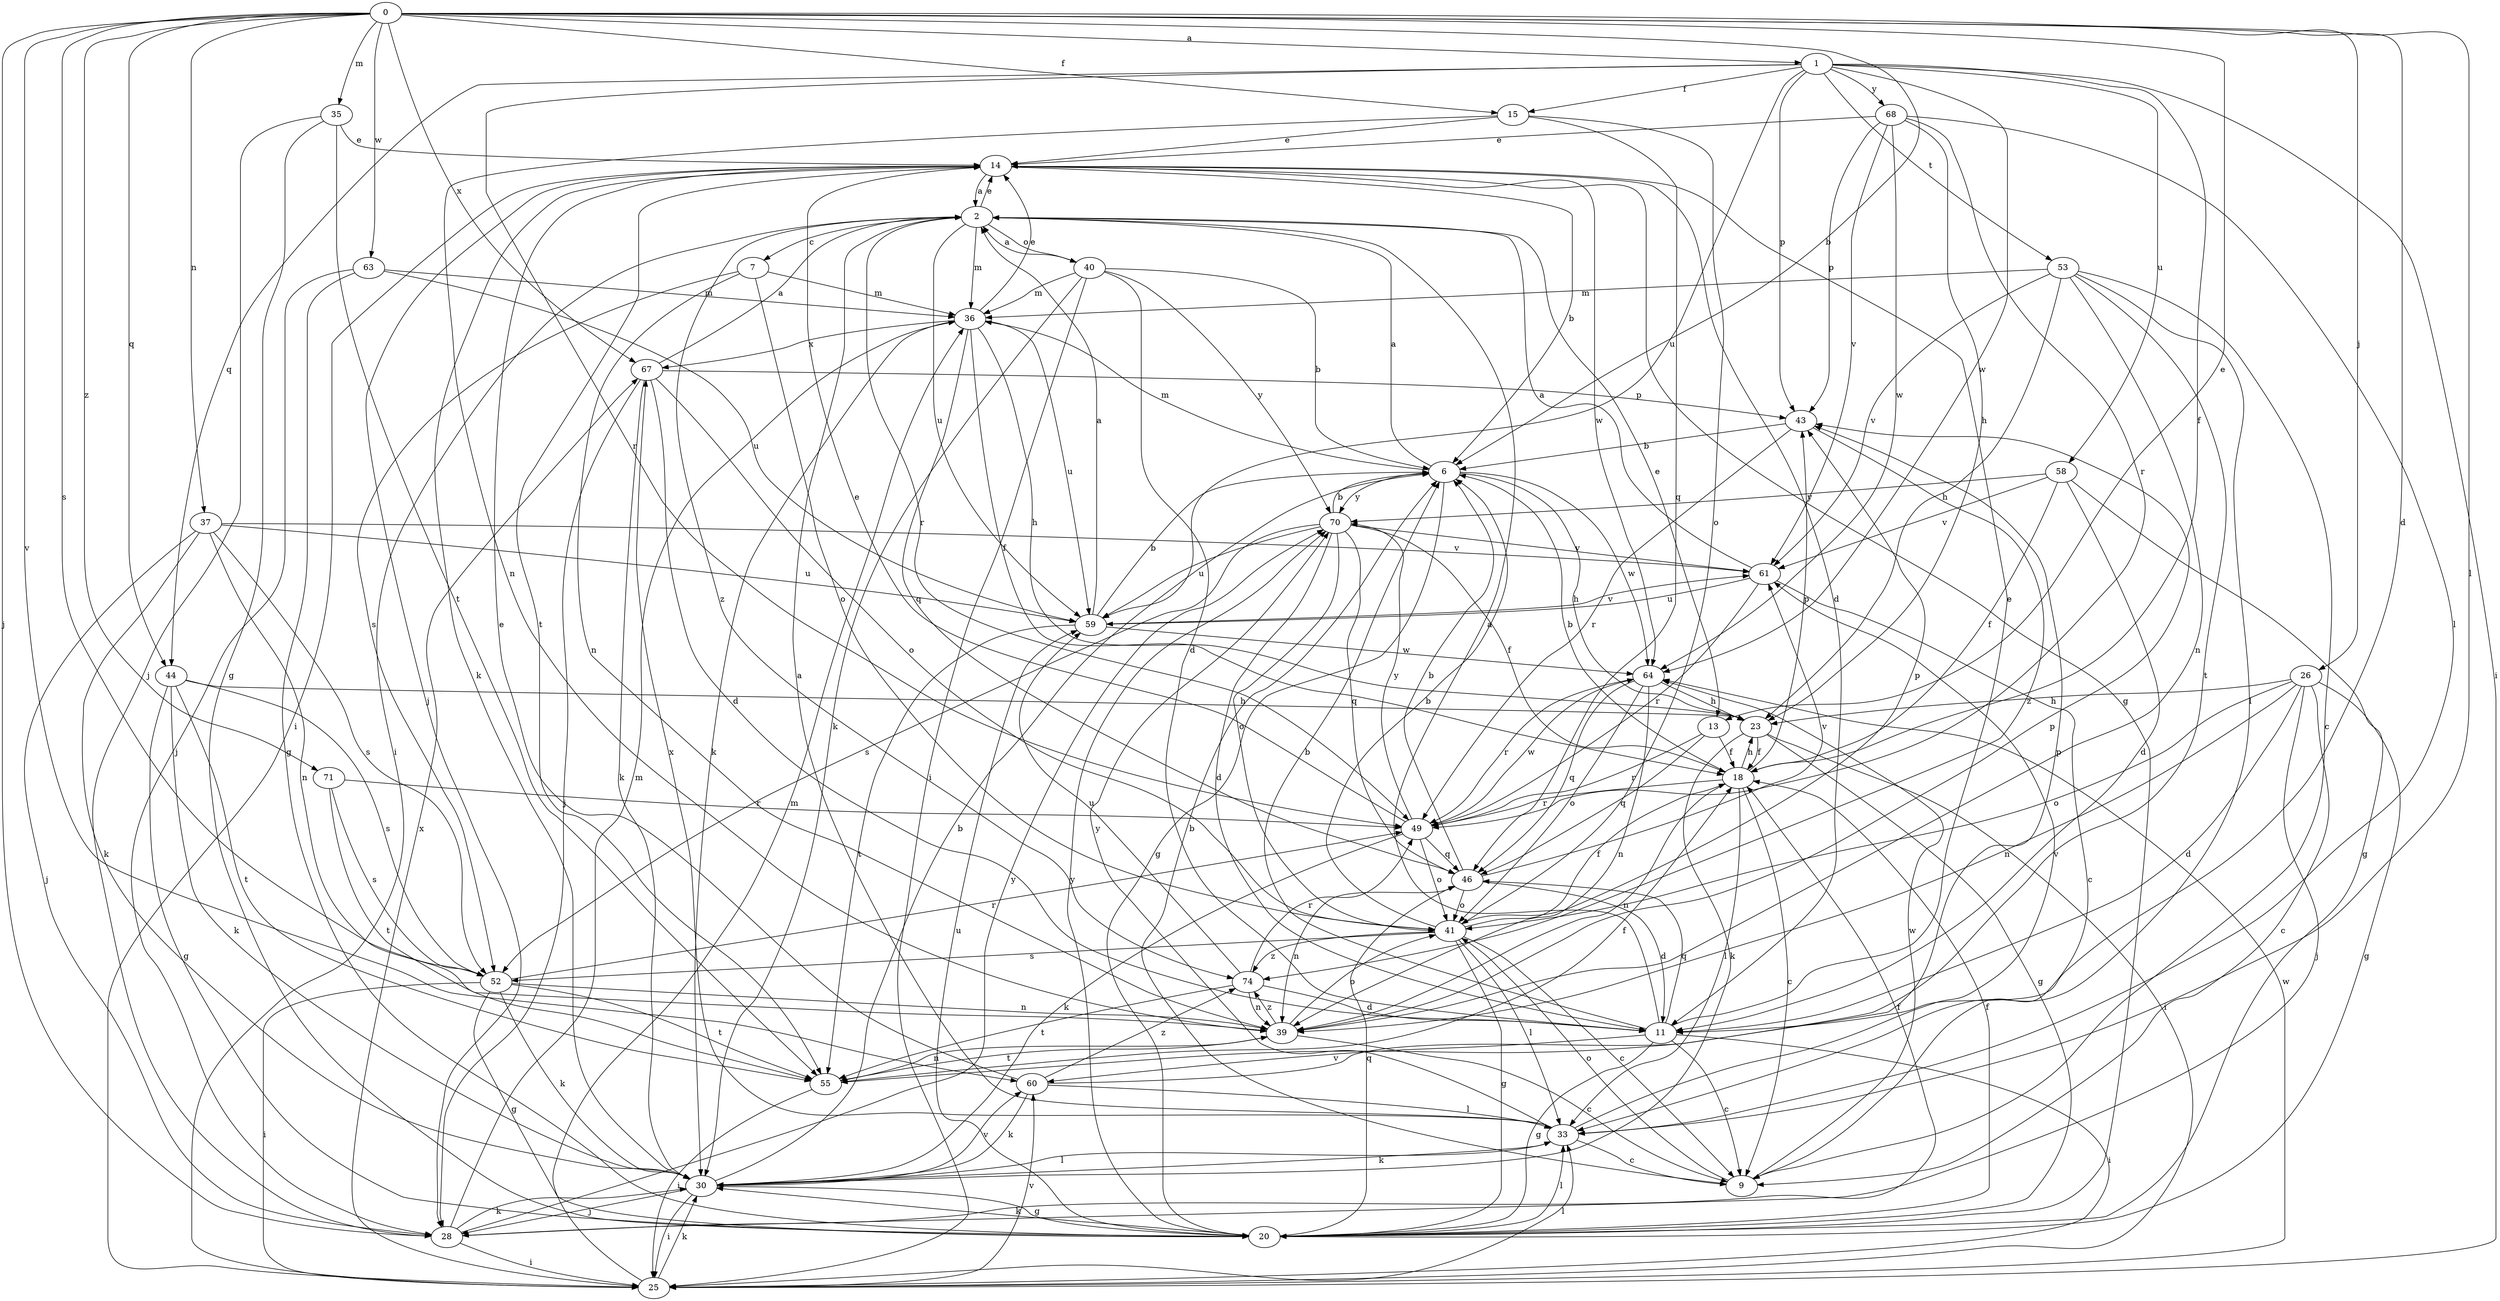 strict digraph  {
0;
1;
2;
6;
7;
9;
11;
13;
14;
15;
18;
20;
23;
25;
26;
28;
30;
33;
35;
36;
37;
39;
40;
41;
43;
44;
46;
49;
52;
53;
55;
58;
59;
60;
61;
63;
64;
67;
68;
70;
71;
74;
0 -> 1  [label=a];
0 -> 6  [label=b];
0 -> 11  [label=d];
0 -> 13  [label=e];
0 -> 15  [label=f];
0 -> 26  [label=j];
0 -> 28  [label=j];
0 -> 33  [label=l];
0 -> 35  [label=m];
0 -> 37  [label=n];
0 -> 44  [label=q];
0 -> 52  [label=s];
0 -> 60  [label=v];
0 -> 63  [label=w];
0 -> 67  [label=x];
0 -> 71  [label=z];
1 -> 15  [label=f];
1 -> 18  [label=f];
1 -> 25  [label=i];
1 -> 43  [label=p];
1 -> 44  [label=q];
1 -> 49  [label=r];
1 -> 53  [label=t];
1 -> 58  [label=u];
1 -> 59  [label=u];
1 -> 64  [label=w];
1 -> 68  [label=y];
2 -> 7  [label=c];
2 -> 13  [label=e];
2 -> 14  [label=e];
2 -> 25  [label=i];
2 -> 36  [label=m];
2 -> 40  [label=o];
2 -> 49  [label=r];
2 -> 59  [label=u];
2 -> 74  [label=z];
6 -> 2  [label=a];
6 -> 20  [label=g];
6 -> 23  [label=h];
6 -> 36  [label=m];
6 -> 64  [label=w];
6 -> 70  [label=y];
7 -> 36  [label=m];
7 -> 39  [label=n];
7 -> 41  [label=o];
7 -> 52  [label=s];
9 -> 6  [label=b];
9 -> 41  [label=o];
9 -> 64  [label=w];
11 -> 2  [label=a];
11 -> 6  [label=b];
11 -> 9  [label=c];
11 -> 14  [label=e];
11 -> 20  [label=g];
11 -> 25  [label=i];
11 -> 46  [label=q];
11 -> 60  [label=v];
13 -> 18  [label=f];
13 -> 46  [label=q];
13 -> 49  [label=r];
14 -> 2  [label=a];
14 -> 6  [label=b];
14 -> 11  [label=d];
14 -> 20  [label=g];
14 -> 25  [label=i];
14 -> 28  [label=j];
14 -> 30  [label=k];
14 -> 55  [label=t];
14 -> 64  [label=w];
15 -> 14  [label=e];
15 -> 39  [label=n];
15 -> 41  [label=o];
15 -> 46  [label=q];
18 -> 6  [label=b];
18 -> 9  [label=c];
18 -> 23  [label=h];
18 -> 33  [label=l];
18 -> 39  [label=n];
18 -> 43  [label=p];
18 -> 49  [label=r];
20 -> 18  [label=f];
20 -> 30  [label=k];
20 -> 33  [label=l];
20 -> 46  [label=q];
20 -> 59  [label=u];
20 -> 70  [label=y];
23 -> 18  [label=f];
23 -> 20  [label=g];
23 -> 25  [label=i];
23 -> 30  [label=k];
25 -> 30  [label=k];
25 -> 33  [label=l];
25 -> 36  [label=m];
25 -> 60  [label=v];
25 -> 64  [label=w];
25 -> 67  [label=x];
26 -> 9  [label=c];
26 -> 11  [label=d];
26 -> 20  [label=g];
26 -> 23  [label=h];
26 -> 28  [label=j];
26 -> 39  [label=n];
26 -> 41  [label=o];
28 -> 18  [label=f];
28 -> 25  [label=i];
28 -> 30  [label=k];
28 -> 36  [label=m];
28 -> 70  [label=y];
30 -> 6  [label=b];
30 -> 20  [label=g];
30 -> 25  [label=i];
30 -> 28  [label=j];
30 -> 33  [label=l];
30 -> 60  [label=v];
33 -> 2  [label=a];
33 -> 9  [label=c];
33 -> 30  [label=k];
33 -> 61  [label=v];
33 -> 67  [label=x];
33 -> 70  [label=y];
35 -> 14  [label=e];
35 -> 20  [label=g];
35 -> 28  [label=j];
35 -> 55  [label=t];
36 -> 14  [label=e];
36 -> 18  [label=f];
36 -> 23  [label=h];
36 -> 30  [label=k];
36 -> 46  [label=q];
36 -> 59  [label=u];
36 -> 67  [label=x];
37 -> 28  [label=j];
37 -> 30  [label=k];
37 -> 39  [label=n];
37 -> 52  [label=s];
37 -> 59  [label=u];
37 -> 61  [label=v];
39 -> 9  [label=c];
39 -> 41  [label=o];
39 -> 43  [label=p];
39 -> 55  [label=t];
39 -> 74  [label=z];
40 -> 2  [label=a];
40 -> 6  [label=b];
40 -> 11  [label=d];
40 -> 25  [label=i];
40 -> 30  [label=k];
40 -> 36  [label=m];
40 -> 70  [label=y];
41 -> 6  [label=b];
41 -> 9  [label=c];
41 -> 18  [label=f];
41 -> 20  [label=g];
41 -> 33  [label=l];
41 -> 43  [label=p];
41 -> 52  [label=s];
41 -> 74  [label=z];
43 -> 6  [label=b];
43 -> 49  [label=r];
43 -> 74  [label=z];
44 -> 20  [label=g];
44 -> 23  [label=h];
44 -> 30  [label=k];
44 -> 52  [label=s];
44 -> 55  [label=t];
46 -> 6  [label=b];
46 -> 11  [label=d];
46 -> 39  [label=n];
46 -> 41  [label=o];
46 -> 61  [label=v];
49 -> 14  [label=e];
49 -> 30  [label=k];
49 -> 41  [label=o];
49 -> 46  [label=q];
49 -> 64  [label=w];
49 -> 70  [label=y];
52 -> 20  [label=g];
52 -> 25  [label=i];
52 -> 30  [label=k];
52 -> 39  [label=n];
52 -> 49  [label=r];
52 -> 55  [label=t];
53 -> 9  [label=c];
53 -> 23  [label=h];
53 -> 33  [label=l];
53 -> 36  [label=m];
53 -> 39  [label=n];
53 -> 55  [label=t];
53 -> 61  [label=v];
55 -> 18  [label=f];
55 -> 25  [label=i];
55 -> 39  [label=n];
58 -> 11  [label=d];
58 -> 18  [label=f];
58 -> 20  [label=g];
58 -> 61  [label=v];
58 -> 70  [label=y];
59 -> 2  [label=a];
59 -> 6  [label=b];
59 -> 55  [label=t];
59 -> 61  [label=v];
59 -> 64  [label=w];
60 -> 14  [label=e];
60 -> 30  [label=k];
60 -> 33  [label=l];
60 -> 43  [label=p];
60 -> 74  [label=z];
61 -> 2  [label=a];
61 -> 9  [label=c];
61 -> 49  [label=r];
61 -> 59  [label=u];
63 -> 20  [label=g];
63 -> 28  [label=j];
63 -> 36  [label=m];
63 -> 59  [label=u];
64 -> 23  [label=h];
64 -> 39  [label=n];
64 -> 41  [label=o];
64 -> 46  [label=q];
64 -> 49  [label=r];
67 -> 2  [label=a];
67 -> 11  [label=d];
67 -> 28  [label=j];
67 -> 30  [label=k];
67 -> 41  [label=o];
67 -> 43  [label=p];
68 -> 14  [label=e];
68 -> 23  [label=h];
68 -> 33  [label=l];
68 -> 43  [label=p];
68 -> 49  [label=r];
68 -> 61  [label=v];
68 -> 64  [label=w];
70 -> 6  [label=b];
70 -> 11  [label=d];
70 -> 18  [label=f];
70 -> 41  [label=o];
70 -> 46  [label=q];
70 -> 52  [label=s];
70 -> 59  [label=u];
70 -> 61  [label=v];
71 -> 49  [label=r];
71 -> 52  [label=s];
71 -> 55  [label=t];
74 -> 11  [label=d];
74 -> 39  [label=n];
74 -> 49  [label=r];
74 -> 55  [label=t];
74 -> 59  [label=u];
}
